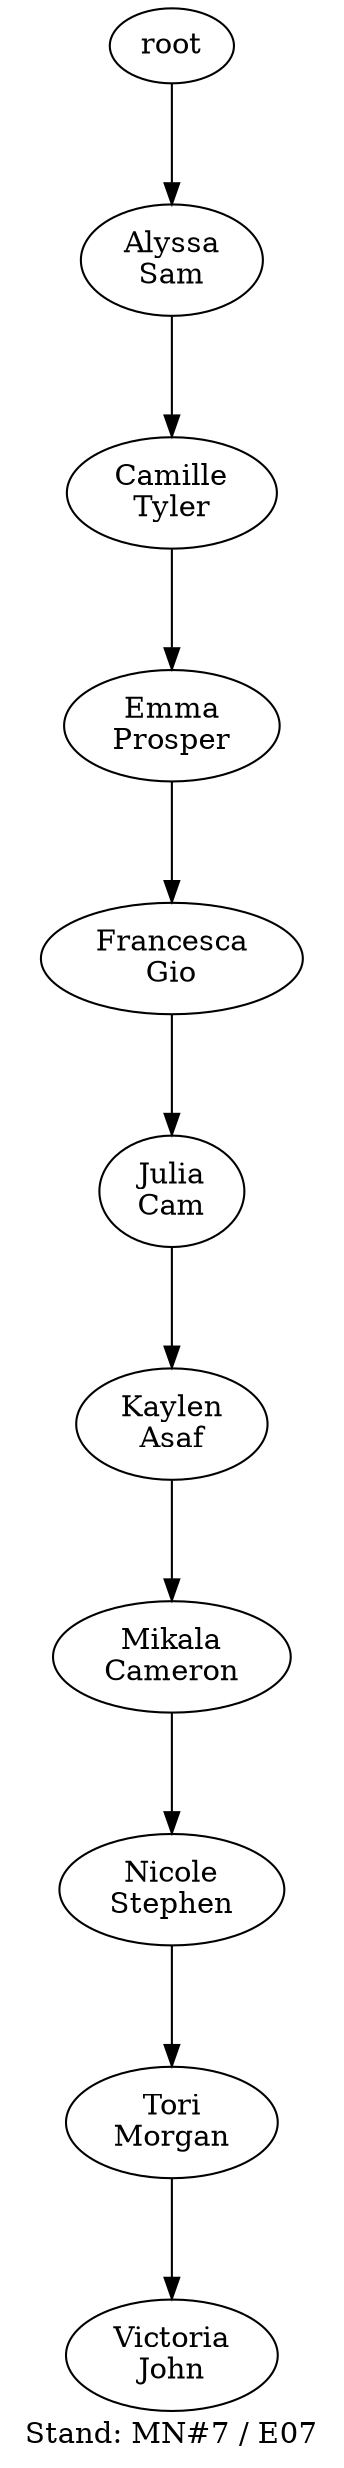 digraph D { labelloc="b"; label="Stand: MN#7 / E07"; ranksep=0.8;
"root/7"[label="Alyssa\nSam"]
"root" -> "root/7";
"root/7/9"[label="Camille\nTyler"]
"root/7" -> "root/7/9";
"root/7/9/6"[label="Emma\nProsper"]
"root/7/9" -> "root/7/9/6";
"root/7/9/6/3"[label="Francesca\nGio"]
"root/7/9/6" -> "root/7/9/6/3";
"root/7/9/6/3/1"[label="Julia\nCam"]
"root/7/9/6/3" -> "root/7/9/6/3/1";
"root/7/9/6/3/1/0"[label="Kaylen\nAsaf"]
"root/7/9/6/3/1" -> "root/7/9/6/3/1/0";
"root/7/9/6/3/1/0/2"[label="Mikala\nCameron"]
"root/7/9/6/3/1/0" -> "root/7/9/6/3/1/0/2";
"root/7/9/6/3/1/0/2/8"[label="Nicole\nStephen"]
"root/7/9/6/3/1/0/2" -> "root/7/9/6/3/1/0/2/8";
"root/7/9/6/3/1/0/2/8/5"[label="Tori\nMorgan"]
"root/7/9/6/3/1/0/2/8" -> "root/7/9/6/3/1/0/2/8/5";
"root/7/9/6/3/1/0/2/8/5/4"[label="Victoria\nJohn"]
"root/7/9/6/3/1/0/2/8/5" -> "root/7/9/6/3/1/0/2/8/5/4";
}
